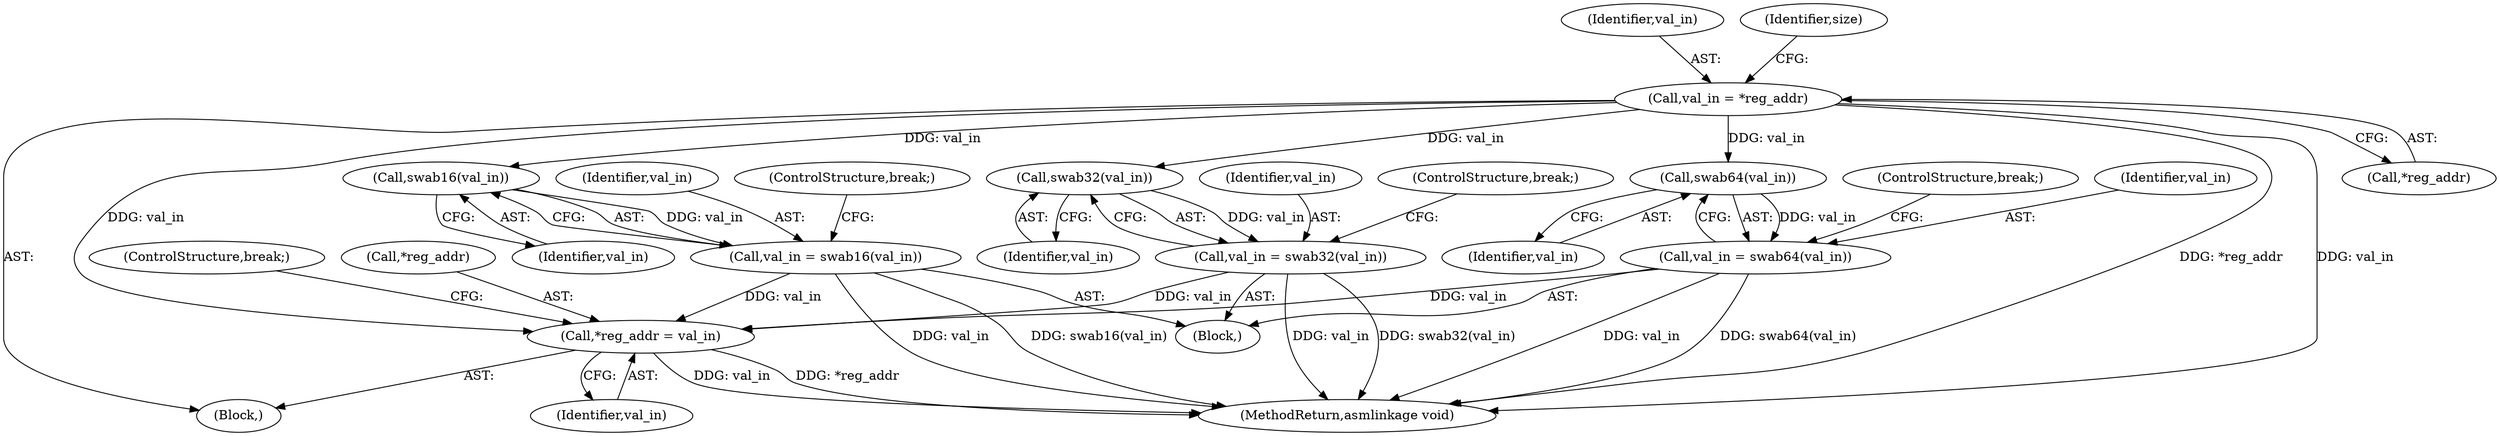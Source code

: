 digraph "0_linux_a8b0ca17b80e92faab46ee7179ba9e99ccb61233_39@pointer" {
"1000234" [label="(Call,val_in = *reg_addr)"];
"1000244" [label="(Call,swab16(val_in))"];
"1000242" [label="(Call,val_in = swab16(val_in))"];
"1000263" [label="(Call,*reg_addr = val_in)"];
"1000250" [label="(Call,swab32(val_in))"];
"1000248" [label="(Call,val_in = swab32(val_in))"];
"1000256" [label="(Call,swab64(val_in))"];
"1000254" [label="(Call,val_in = swab64(val_in))"];
"1000256" [label="(Call,swab64(val_in))"];
"1000249" [label="(Identifier,val_in)"];
"1000242" [label="(Call,val_in = swab16(val_in))"];
"1000232" [label="(Block,)"];
"1000240" [label="(Block,)"];
"1000235" [label="(Identifier,val_in)"];
"1000257" [label="(Identifier,val_in)"];
"1000236" [label="(Call,*reg_addr)"];
"1000258" [label="(ControlStructure,break;)"];
"1000234" [label="(Call,val_in = *reg_addr)"];
"1000244" [label="(Call,swab16(val_in))"];
"1000296" [label="(MethodReturn,asmlinkage void)"];
"1000245" [label="(Identifier,val_in)"];
"1000248" [label="(Call,val_in = swab32(val_in))"];
"1000250" [label="(Call,swab32(val_in))"];
"1000243" [label="(Identifier,val_in)"];
"1000252" [label="(ControlStructure,break;)"];
"1000255" [label="(Identifier,val_in)"];
"1000263" [label="(Call,*reg_addr = val_in)"];
"1000254" [label="(Call,val_in = swab64(val_in))"];
"1000267" [label="(ControlStructure,break;)"];
"1000246" [label="(ControlStructure,break;)"];
"1000251" [label="(Identifier,val_in)"];
"1000239" [label="(Identifier,size)"];
"1000264" [label="(Call,*reg_addr)"];
"1000266" [label="(Identifier,val_in)"];
"1000234" -> "1000232"  [label="AST: "];
"1000234" -> "1000236"  [label="CFG: "];
"1000235" -> "1000234"  [label="AST: "];
"1000236" -> "1000234"  [label="AST: "];
"1000239" -> "1000234"  [label="CFG: "];
"1000234" -> "1000296"  [label="DDG: *reg_addr"];
"1000234" -> "1000296"  [label="DDG: val_in"];
"1000234" -> "1000244"  [label="DDG: val_in"];
"1000234" -> "1000250"  [label="DDG: val_in"];
"1000234" -> "1000256"  [label="DDG: val_in"];
"1000234" -> "1000263"  [label="DDG: val_in"];
"1000244" -> "1000242"  [label="AST: "];
"1000244" -> "1000245"  [label="CFG: "];
"1000245" -> "1000244"  [label="AST: "];
"1000242" -> "1000244"  [label="CFG: "];
"1000244" -> "1000242"  [label="DDG: val_in"];
"1000242" -> "1000240"  [label="AST: "];
"1000243" -> "1000242"  [label="AST: "];
"1000246" -> "1000242"  [label="CFG: "];
"1000242" -> "1000296"  [label="DDG: swab16(val_in)"];
"1000242" -> "1000296"  [label="DDG: val_in"];
"1000242" -> "1000263"  [label="DDG: val_in"];
"1000263" -> "1000232"  [label="AST: "];
"1000263" -> "1000266"  [label="CFG: "];
"1000264" -> "1000263"  [label="AST: "];
"1000266" -> "1000263"  [label="AST: "];
"1000267" -> "1000263"  [label="CFG: "];
"1000263" -> "1000296"  [label="DDG: *reg_addr"];
"1000263" -> "1000296"  [label="DDG: val_in"];
"1000254" -> "1000263"  [label="DDG: val_in"];
"1000248" -> "1000263"  [label="DDG: val_in"];
"1000250" -> "1000248"  [label="AST: "];
"1000250" -> "1000251"  [label="CFG: "];
"1000251" -> "1000250"  [label="AST: "];
"1000248" -> "1000250"  [label="CFG: "];
"1000250" -> "1000248"  [label="DDG: val_in"];
"1000248" -> "1000240"  [label="AST: "];
"1000249" -> "1000248"  [label="AST: "];
"1000252" -> "1000248"  [label="CFG: "];
"1000248" -> "1000296"  [label="DDG: swab32(val_in)"];
"1000248" -> "1000296"  [label="DDG: val_in"];
"1000256" -> "1000254"  [label="AST: "];
"1000256" -> "1000257"  [label="CFG: "];
"1000257" -> "1000256"  [label="AST: "];
"1000254" -> "1000256"  [label="CFG: "];
"1000256" -> "1000254"  [label="DDG: val_in"];
"1000254" -> "1000240"  [label="AST: "];
"1000255" -> "1000254"  [label="AST: "];
"1000258" -> "1000254"  [label="CFG: "];
"1000254" -> "1000296"  [label="DDG: val_in"];
"1000254" -> "1000296"  [label="DDG: swab64(val_in)"];
}
